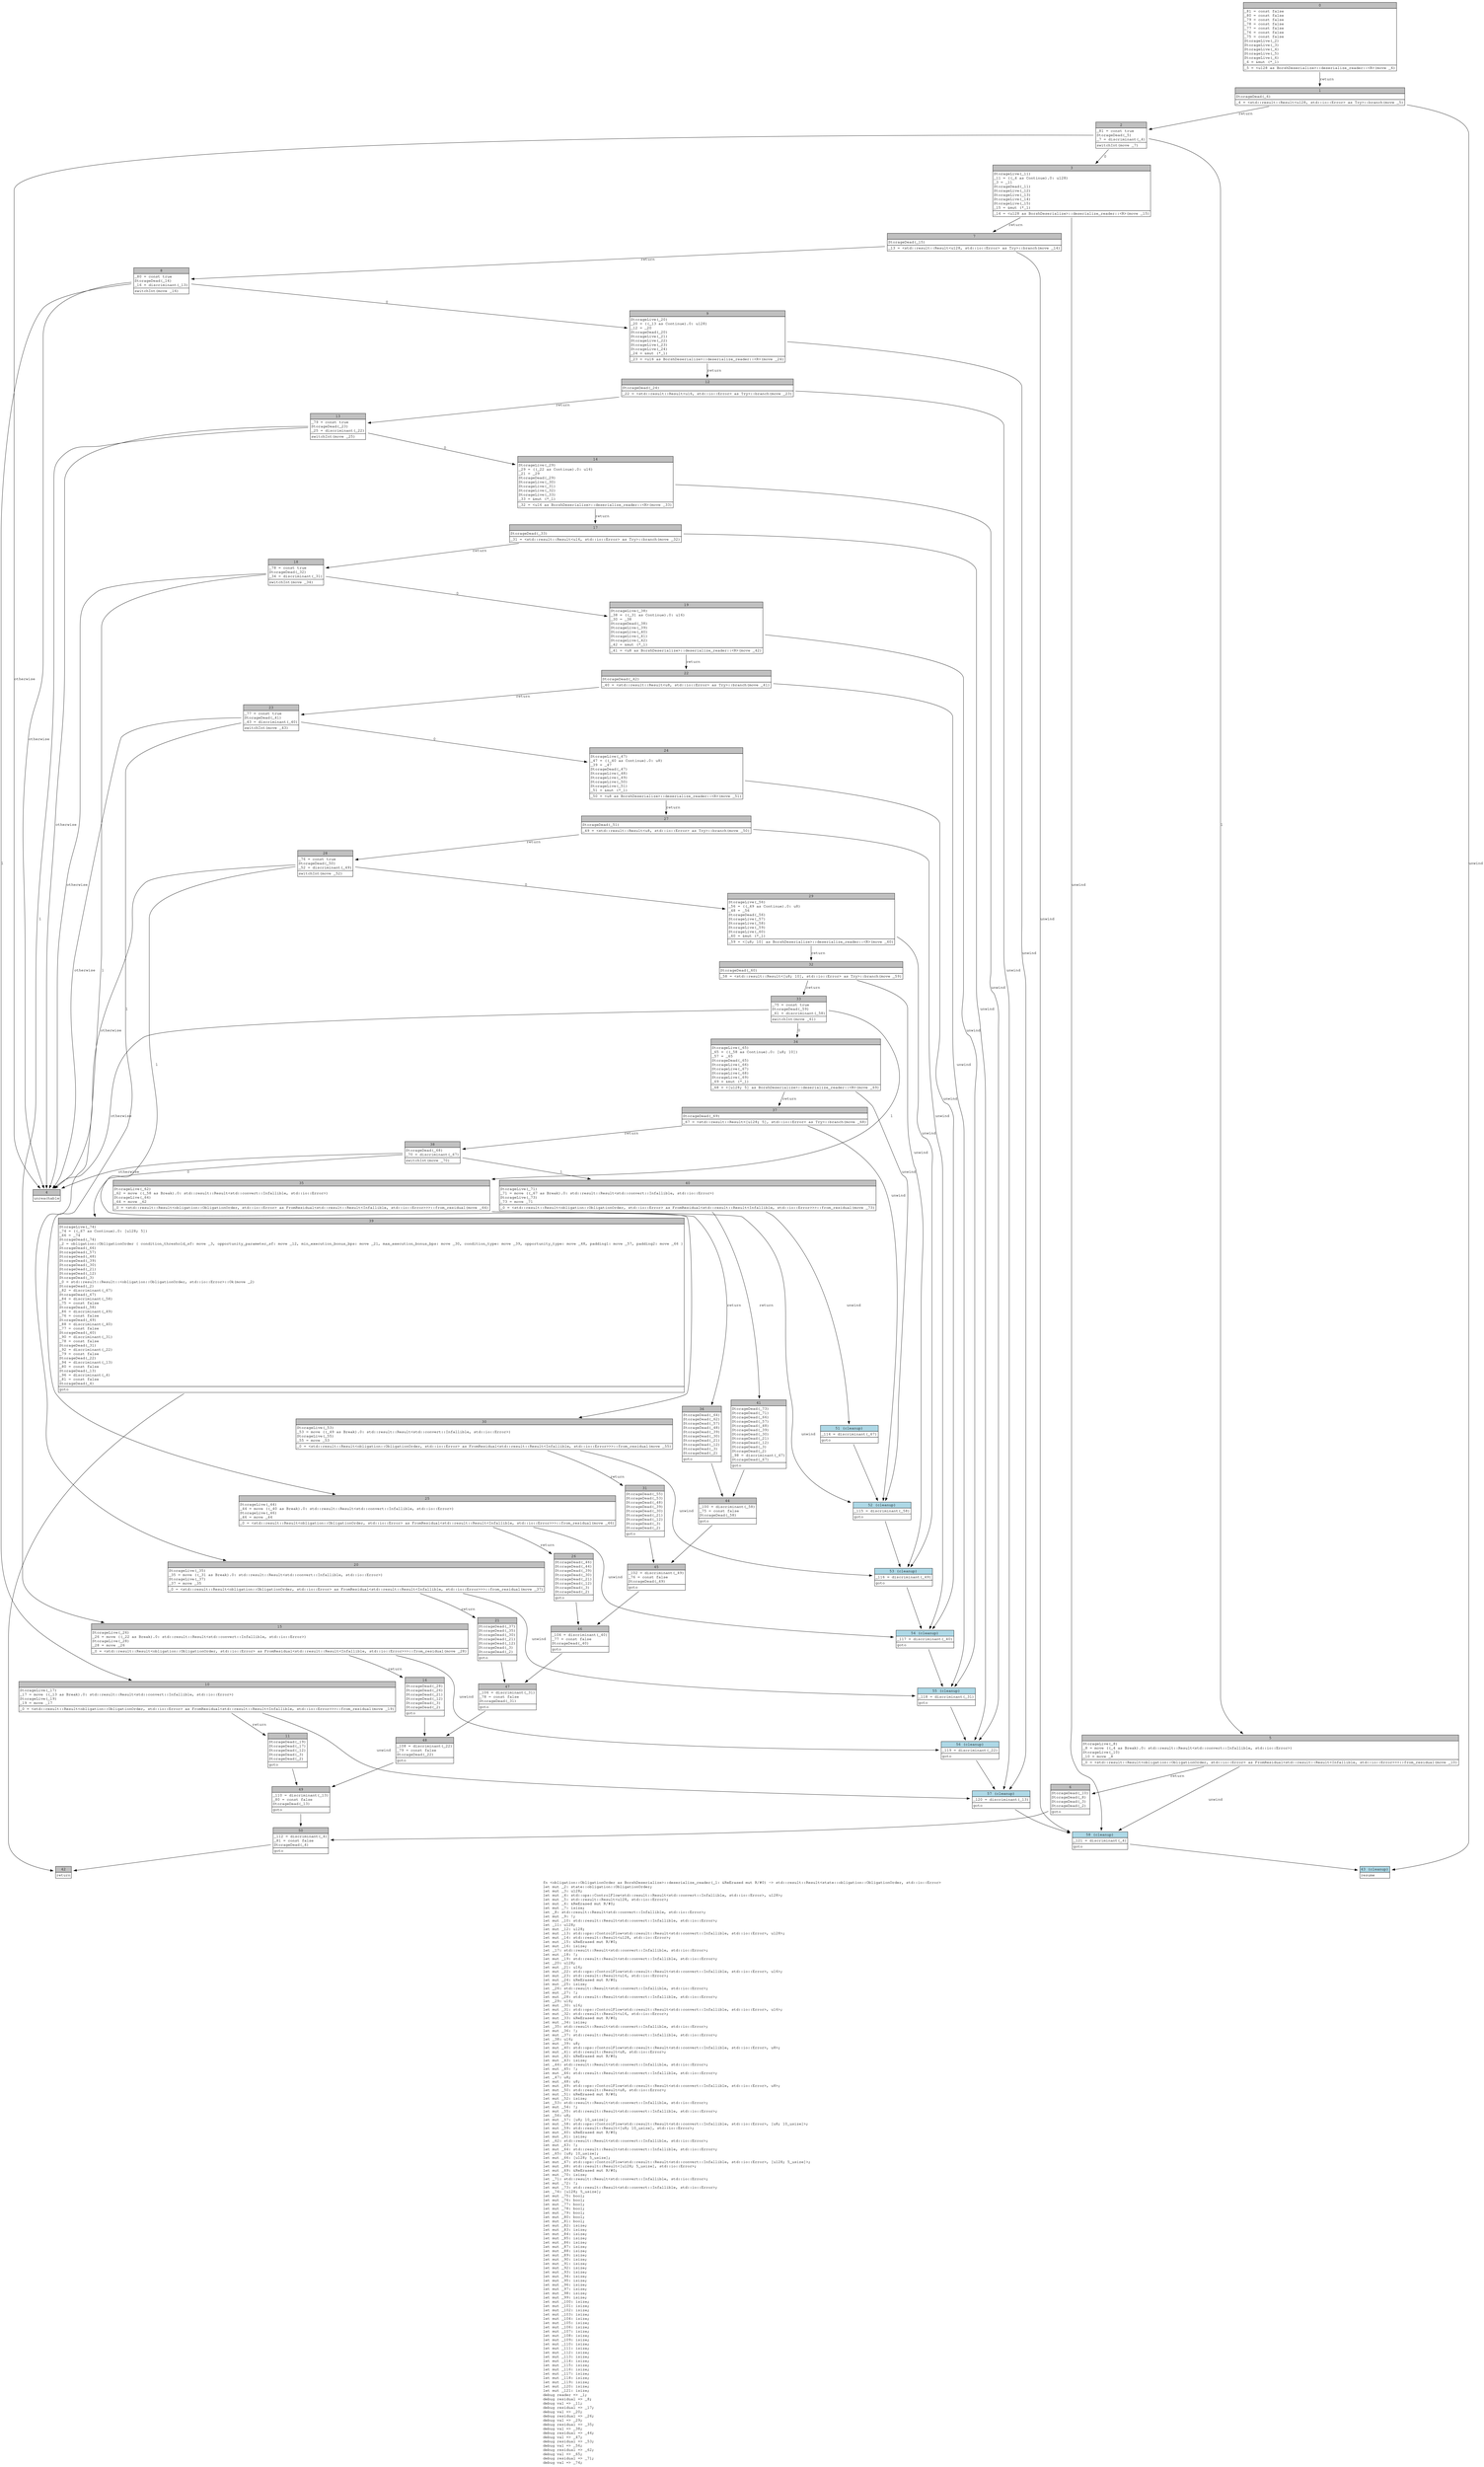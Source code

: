 digraph Mir_0_8381 {
    graph [fontname="Courier, monospace"];
    node [fontname="Courier, monospace"];
    edge [fontname="Courier, monospace"];
    label=<fn &lt;obligation::ObligationOrder as BorshDeserialize&gt;::deserialize_reader(_1: &amp;ReErased mut R/#0) -&gt; std::result::Result&lt;state::obligation::ObligationOrder, std::io::Error&gt;<br align="left"/>let mut _2: state::obligation::ObligationOrder;<br align="left"/>let mut _3: u128;<br align="left"/>let mut _4: std::ops::ControlFlow&lt;std::result::Result&lt;std::convert::Infallible, std::io::Error&gt;, u128&gt;;<br align="left"/>let mut _5: std::result::Result&lt;u128, std::io::Error&gt;;<br align="left"/>let mut _6: &amp;ReErased mut R/#0;<br align="left"/>let mut _7: isize;<br align="left"/>let _8: std::result::Result&lt;std::convert::Infallible, std::io::Error&gt;;<br align="left"/>let mut _9: !;<br align="left"/>let mut _10: std::result::Result&lt;std::convert::Infallible, std::io::Error&gt;;<br align="left"/>let _11: u128;<br align="left"/>let mut _12: u128;<br align="left"/>let mut _13: std::ops::ControlFlow&lt;std::result::Result&lt;std::convert::Infallible, std::io::Error&gt;, u128&gt;;<br align="left"/>let mut _14: std::result::Result&lt;u128, std::io::Error&gt;;<br align="left"/>let mut _15: &amp;ReErased mut R/#0;<br align="left"/>let mut _16: isize;<br align="left"/>let _17: std::result::Result&lt;std::convert::Infallible, std::io::Error&gt;;<br align="left"/>let mut _18: !;<br align="left"/>let mut _19: std::result::Result&lt;std::convert::Infallible, std::io::Error&gt;;<br align="left"/>let _20: u128;<br align="left"/>let mut _21: u16;<br align="left"/>let mut _22: std::ops::ControlFlow&lt;std::result::Result&lt;std::convert::Infallible, std::io::Error&gt;, u16&gt;;<br align="left"/>let mut _23: std::result::Result&lt;u16, std::io::Error&gt;;<br align="left"/>let mut _24: &amp;ReErased mut R/#0;<br align="left"/>let mut _25: isize;<br align="left"/>let _26: std::result::Result&lt;std::convert::Infallible, std::io::Error&gt;;<br align="left"/>let mut _27: !;<br align="left"/>let mut _28: std::result::Result&lt;std::convert::Infallible, std::io::Error&gt;;<br align="left"/>let _29: u16;<br align="left"/>let mut _30: u16;<br align="left"/>let mut _31: std::ops::ControlFlow&lt;std::result::Result&lt;std::convert::Infallible, std::io::Error&gt;, u16&gt;;<br align="left"/>let mut _32: std::result::Result&lt;u16, std::io::Error&gt;;<br align="left"/>let mut _33: &amp;ReErased mut R/#0;<br align="left"/>let mut _34: isize;<br align="left"/>let _35: std::result::Result&lt;std::convert::Infallible, std::io::Error&gt;;<br align="left"/>let mut _36: !;<br align="left"/>let mut _37: std::result::Result&lt;std::convert::Infallible, std::io::Error&gt;;<br align="left"/>let _38: u16;<br align="left"/>let mut _39: u8;<br align="left"/>let mut _40: std::ops::ControlFlow&lt;std::result::Result&lt;std::convert::Infallible, std::io::Error&gt;, u8&gt;;<br align="left"/>let mut _41: std::result::Result&lt;u8, std::io::Error&gt;;<br align="left"/>let mut _42: &amp;ReErased mut R/#0;<br align="left"/>let mut _43: isize;<br align="left"/>let _44: std::result::Result&lt;std::convert::Infallible, std::io::Error&gt;;<br align="left"/>let mut _45: !;<br align="left"/>let mut _46: std::result::Result&lt;std::convert::Infallible, std::io::Error&gt;;<br align="left"/>let _47: u8;<br align="left"/>let mut _48: u8;<br align="left"/>let mut _49: std::ops::ControlFlow&lt;std::result::Result&lt;std::convert::Infallible, std::io::Error&gt;, u8&gt;;<br align="left"/>let mut _50: std::result::Result&lt;u8, std::io::Error&gt;;<br align="left"/>let mut _51: &amp;ReErased mut R/#0;<br align="left"/>let mut _52: isize;<br align="left"/>let _53: std::result::Result&lt;std::convert::Infallible, std::io::Error&gt;;<br align="left"/>let mut _54: !;<br align="left"/>let mut _55: std::result::Result&lt;std::convert::Infallible, std::io::Error&gt;;<br align="left"/>let _56: u8;<br align="left"/>let mut _57: [u8; 10_usize];<br align="left"/>let mut _58: std::ops::ControlFlow&lt;std::result::Result&lt;std::convert::Infallible, std::io::Error&gt;, [u8; 10_usize]&gt;;<br align="left"/>let mut _59: std::result::Result&lt;[u8; 10_usize], std::io::Error&gt;;<br align="left"/>let mut _60: &amp;ReErased mut R/#0;<br align="left"/>let mut _61: isize;<br align="left"/>let _62: std::result::Result&lt;std::convert::Infallible, std::io::Error&gt;;<br align="left"/>let mut _63: !;<br align="left"/>let mut _64: std::result::Result&lt;std::convert::Infallible, std::io::Error&gt;;<br align="left"/>let _65: [u8; 10_usize];<br align="left"/>let mut _66: [u128; 5_usize];<br align="left"/>let mut _67: std::ops::ControlFlow&lt;std::result::Result&lt;std::convert::Infallible, std::io::Error&gt;, [u128; 5_usize]&gt;;<br align="left"/>let mut _68: std::result::Result&lt;[u128; 5_usize], std::io::Error&gt;;<br align="left"/>let mut _69: &amp;ReErased mut R/#0;<br align="left"/>let mut _70: isize;<br align="left"/>let _71: std::result::Result&lt;std::convert::Infallible, std::io::Error&gt;;<br align="left"/>let mut _72: !;<br align="left"/>let mut _73: std::result::Result&lt;std::convert::Infallible, std::io::Error&gt;;<br align="left"/>let _74: [u128; 5_usize];<br align="left"/>let mut _75: bool;<br align="left"/>let mut _76: bool;<br align="left"/>let mut _77: bool;<br align="left"/>let mut _78: bool;<br align="left"/>let mut _79: bool;<br align="left"/>let mut _80: bool;<br align="left"/>let mut _81: bool;<br align="left"/>let mut _82: isize;<br align="left"/>let mut _83: isize;<br align="left"/>let mut _84: isize;<br align="left"/>let mut _85: isize;<br align="left"/>let mut _86: isize;<br align="left"/>let mut _87: isize;<br align="left"/>let mut _88: isize;<br align="left"/>let mut _89: isize;<br align="left"/>let mut _90: isize;<br align="left"/>let mut _91: isize;<br align="left"/>let mut _92: isize;<br align="left"/>let mut _93: isize;<br align="left"/>let mut _94: isize;<br align="left"/>let mut _95: isize;<br align="left"/>let mut _96: isize;<br align="left"/>let mut _97: isize;<br align="left"/>let mut _98: isize;<br align="left"/>let mut _99: isize;<br align="left"/>let mut _100: isize;<br align="left"/>let mut _101: isize;<br align="left"/>let mut _102: isize;<br align="left"/>let mut _103: isize;<br align="left"/>let mut _104: isize;<br align="left"/>let mut _105: isize;<br align="left"/>let mut _106: isize;<br align="left"/>let mut _107: isize;<br align="left"/>let mut _108: isize;<br align="left"/>let mut _109: isize;<br align="left"/>let mut _110: isize;<br align="left"/>let mut _111: isize;<br align="left"/>let mut _112: isize;<br align="left"/>let mut _113: isize;<br align="left"/>let mut _114: isize;<br align="left"/>let mut _115: isize;<br align="left"/>let mut _116: isize;<br align="left"/>let mut _117: isize;<br align="left"/>let mut _118: isize;<br align="left"/>let mut _119: isize;<br align="left"/>let mut _120: isize;<br align="left"/>let mut _121: isize;<br align="left"/>debug reader =&gt; _1;<br align="left"/>debug residual =&gt; _8;<br align="left"/>debug val =&gt; _11;<br align="left"/>debug residual =&gt; _17;<br align="left"/>debug val =&gt; _20;<br align="left"/>debug residual =&gt; _26;<br align="left"/>debug val =&gt; _29;<br align="left"/>debug residual =&gt; _35;<br align="left"/>debug val =&gt; _38;<br align="left"/>debug residual =&gt; _44;<br align="left"/>debug val =&gt; _47;<br align="left"/>debug residual =&gt; _53;<br align="left"/>debug val =&gt; _56;<br align="left"/>debug residual =&gt; _62;<br align="left"/>debug val =&gt; _65;<br align="left"/>debug residual =&gt; _71;<br align="left"/>debug val =&gt; _74;<br align="left"/>>;
    bb0__0_8381 [shape="none", label=<<table border="0" cellborder="1" cellspacing="0"><tr><td bgcolor="gray" align="center" colspan="1">0</td></tr><tr><td align="left" balign="left">_81 = const false<br/>_80 = const false<br/>_79 = const false<br/>_78 = const false<br/>_77 = const false<br/>_76 = const false<br/>_75 = const false<br/>StorageLive(_2)<br/>StorageLive(_3)<br/>StorageLive(_4)<br/>StorageLive(_5)<br/>StorageLive(_6)<br/>_6 = &amp;mut (*_1)<br/></td></tr><tr><td align="left">_5 = &lt;u128 as BorshDeserialize&gt;::deserialize_reader::&lt;R&gt;(move _6)</td></tr></table>>];
    bb1__0_8381 [shape="none", label=<<table border="0" cellborder="1" cellspacing="0"><tr><td bgcolor="gray" align="center" colspan="1">1</td></tr><tr><td align="left" balign="left">StorageDead(_6)<br/></td></tr><tr><td align="left">_4 = &lt;std::result::Result&lt;u128, std::io::Error&gt; as Try&gt;::branch(move _5)</td></tr></table>>];
    bb2__0_8381 [shape="none", label=<<table border="0" cellborder="1" cellspacing="0"><tr><td bgcolor="gray" align="center" colspan="1">2</td></tr><tr><td align="left" balign="left">_81 = const true<br/>StorageDead(_5)<br/>_7 = discriminant(_4)<br/></td></tr><tr><td align="left">switchInt(move _7)</td></tr></table>>];
    bb3__0_8381 [shape="none", label=<<table border="0" cellborder="1" cellspacing="0"><tr><td bgcolor="gray" align="center" colspan="1">3</td></tr><tr><td align="left" balign="left">StorageLive(_11)<br/>_11 = ((_4 as Continue).0: u128)<br/>_3 = _11<br/>StorageDead(_11)<br/>StorageLive(_12)<br/>StorageLive(_13)<br/>StorageLive(_14)<br/>StorageLive(_15)<br/>_15 = &amp;mut (*_1)<br/></td></tr><tr><td align="left">_14 = &lt;u128 as BorshDeserialize&gt;::deserialize_reader::&lt;R&gt;(move _15)</td></tr></table>>];
    bb4__0_8381 [shape="none", label=<<table border="0" cellborder="1" cellspacing="0"><tr><td bgcolor="gray" align="center" colspan="1">4</td></tr><tr><td align="left">unreachable</td></tr></table>>];
    bb5__0_8381 [shape="none", label=<<table border="0" cellborder="1" cellspacing="0"><tr><td bgcolor="gray" align="center" colspan="1">5</td></tr><tr><td align="left" balign="left">StorageLive(_8)<br/>_8 = move ((_4 as Break).0: std::result::Result&lt;std::convert::Infallible, std::io::Error&gt;)<br/>StorageLive(_10)<br/>_10 = move _8<br/></td></tr><tr><td align="left">_0 = &lt;std::result::Result&lt;obligation::ObligationOrder, std::io::Error&gt; as FromResidual&lt;std::result::Result&lt;Infallible, std::io::Error&gt;&gt;&gt;::from_residual(move _10)</td></tr></table>>];
    bb6__0_8381 [shape="none", label=<<table border="0" cellborder="1" cellspacing="0"><tr><td bgcolor="gray" align="center" colspan="1">6</td></tr><tr><td align="left" balign="left">StorageDead(_10)<br/>StorageDead(_8)<br/>StorageDead(_3)<br/>StorageDead(_2)<br/></td></tr><tr><td align="left">goto</td></tr></table>>];
    bb7__0_8381 [shape="none", label=<<table border="0" cellborder="1" cellspacing="0"><tr><td bgcolor="gray" align="center" colspan="1">7</td></tr><tr><td align="left" balign="left">StorageDead(_15)<br/></td></tr><tr><td align="left">_13 = &lt;std::result::Result&lt;u128, std::io::Error&gt; as Try&gt;::branch(move _14)</td></tr></table>>];
    bb8__0_8381 [shape="none", label=<<table border="0" cellborder="1" cellspacing="0"><tr><td bgcolor="gray" align="center" colspan="1">8</td></tr><tr><td align="left" balign="left">_80 = const true<br/>StorageDead(_14)<br/>_16 = discriminant(_13)<br/></td></tr><tr><td align="left">switchInt(move _16)</td></tr></table>>];
    bb9__0_8381 [shape="none", label=<<table border="0" cellborder="1" cellspacing="0"><tr><td bgcolor="gray" align="center" colspan="1">9</td></tr><tr><td align="left" balign="left">StorageLive(_20)<br/>_20 = ((_13 as Continue).0: u128)<br/>_12 = _20<br/>StorageDead(_20)<br/>StorageLive(_21)<br/>StorageLive(_22)<br/>StorageLive(_23)<br/>StorageLive(_24)<br/>_24 = &amp;mut (*_1)<br/></td></tr><tr><td align="left">_23 = &lt;u16 as BorshDeserialize&gt;::deserialize_reader::&lt;R&gt;(move _24)</td></tr></table>>];
    bb10__0_8381 [shape="none", label=<<table border="0" cellborder="1" cellspacing="0"><tr><td bgcolor="gray" align="center" colspan="1">10</td></tr><tr><td align="left" balign="left">StorageLive(_17)<br/>_17 = move ((_13 as Break).0: std::result::Result&lt;std::convert::Infallible, std::io::Error&gt;)<br/>StorageLive(_19)<br/>_19 = move _17<br/></td></tr><tr><td align="left">_0 = &lt;std::result::Result&lt;obligation::ObligationOrder, std::io::Error&gt; as FromResidual&lt;std::result::Result&lt;Infallible, std::io::Error&gt;&gt;&gt;::from_residual(move _19)</td></tr></table>>];
    bb11__0_8381 [shape="none", label=<<table border="0" cellborder="1" cellspacing="0"><tr><td bgcolor="gray" align="center" colspan="1">11</td></tr><tr><td align="left" balign="left">StorageDead(_19)<br/>StorageDead(_17)<br/>StorageDead(_12)<br/>StorageDead(_3)<br/>StorageDead(_2)<br/></td></tr><tr><td align="left">goto</td></tr></table>>];
    bb12__0_8381 [shape="none", label=<<table border="0" cellborder="1" cellspacing="0"><tr><td bgcolor="gray" align="center" colspan="1">12</td></tr><tr><td align="left" balign="left">StorageDead(_24)<br/></td></tr><tr><td align="left">_22 = &lt;std::result::Result&lt;u16, std::io::Error&gt; as Try&gt;::branch(move _23)</td></tr></table>>];
    bb13__0_8381 [shape="none", label=<<table border="0" cellborder="1" cellspacing="0"><tr><td bgcolor="gray" align="center" colspan="1">13</td></tr><tr><td align="left" balign="left">_79 = const true<br/>StorageDead(_23)<br/>_25 = discriminant(_22)<br/></td></tr><tr><td align="left">switchInt(move _25)</td></tr></table>>];
    bb14__0_8381 [shape="none", label=<<table border="0" cellborder="1" cellspacing="0"><tr><td bgcolor="gray" align="center" colspan="1">14</td></tr><tr><td align="left" balign="left">StorageLive(_29)<br/>_29 = ((_22 as Continue).0: u16)<br/>_21 = _29<br/>StorageDead(_29)<br/>StorageLive(_30)<br/>StorageLive(_31)<br/>StorageLive(_32)<br/>StorageLive(_33)<br/>_33 = &amp;mut (*_1)<br/></td></tr><tr><td align="left">_32 = &lt;u16 as BorshDeserialize&gt;::deserialize_reader::&lt;R&gt;(move _33)</td></tr></table>>];
    bb15__0_8381 [shape="none", label=<<table border="0" cellborder="1" cellspacing="0"><tr><td bgcolor="gray" align="center" colspan="1">15</td></tr><tr><td align="left" balign="left">StorageLive(_26)<br/>_26 = move ((_22 as Break).0: std::result::Result&lt;std::convert::Infallible, std::io::Error&gt;)<br/>StorageLive(_28)<br/>_28 = move _26<br/></td></tr><tr><td align="left">_0 = &lt;std::result::Result&lt;obligation::ObligationOrder, std::io::Error&gt; as FromResidual&lt;std::result::Result&lt;Infallible, std::io::Error&gt;&gt;&gt;::from_residual(move _28)</td></tr></table>>];
    bb16__0_8381 [shape="none", label=<<table border="0" cellborder="1" cellspacing="0"><tr><td bgcolor="gray" align="center" colspan="1">16</td></tr><tr><td align="left" balign="left">StorageDead(_28)<br/>StorageDead(_26)<br/>StorageDead(_21)<br/>StorageDead(_12)<br/>StorageDead(_3)<br/>StorageDead(_2)<br/></td></tr><tr><td align="left">goto</td></tr></table>>];
    bb17__0_8381 [shape="none", label=<<table border="0" cellborder="1" cellspacing="0"><tr><td bgcolor="gray" align="center" colspan="1">17</td></tr><tr><td align="left" balign="left">StorageDead(_33)<br/></td></tr><tr><td align="left">_31 = &lt;std::result::Result&lt;u16, std::io::Error&gt; as Try&gt;::branch(move _32)</td></tr></table>>];
    bb18__0_8381 [shape="none", label=<<table border="0" cellborder="1" cellspacing="0"><tr><td bgcolor="gray" align="center" colspan="1">18</td></tr><tr><td align="left" balign="left">_78 = const true<br/>StorageDead(_32)<br/>_34 = discriminant(_31)<br/></td></tr><tr><td align="left">switchInt(move _34)</td></tr></table>>];
    bb19__0_8381 [shape="none", label=<<table border="0" cellborder="1" cellspacing="0"><tr><td bgcolor="gray" align="center" colspan="1">19</td></tr><tr><td align="left" balign="left">StorageLive(_38)<br/>_38 = ((_31 as Continue).0: u16)<br/>_30 = _38<br/>StorageDead(_38)<br/>StorageLive(_39)<br/>StorageLive(_40)<br/>StorageLive(_41)<br/>StorageLive(_42)<br/>_42 = &amp;mut (*_1)<br/></td></tr><tr><td align="left">_41 = &lt;u8 as BorshDeserialize&gt;::deserialize_reader::&lt;R&gt;(move _42)</td></tr></table>>];
    bb20__0_8381 [shape="none", label=<<table border="0" cellborder="1" cellspacing="0"><tr><td bgcolor="gray" align="center" colspan="1">20</td></tr><tr><td align="left" balign="left">StorageLive(_35)<br/>_35 = move ((_31 as Break).0: std::result::Result&lt;std::convert::Infallible, std::io::Error&gt;)<br/>StorageLive(_37)<br/>_37 = move _35<br/></td></tr><tr><td align="left">_0 = &lt;std::result::Result&lt;obligation::ObligationOrder, std::io::Error&gt; as FromResidual&lt;std::result::Result&lt;Infallible, std::io::Error&gt;&gt;&gt;::from_residual(move _37)</td></tr></table>>];
    bb21__0_8381 [shape="none", label=<<table border="0" cellborder="1" cellspacing="0"><tr><td bgcolor="gray" align="center" colspan="1">21</td></tr><tr><td align="left" balign="left">StorageDead(_37)<br/>StorageDead(_35)<br/>StorageDead(_30)<br/>StorageDead(_21)<br/>StorageDead(_12)<br/>StorageDead(_3)<br/>StorageDead(_2)<br/></td></tr><tr><td align="left">goto</td></tr></table>>];
    bb22__0_8381 [shape="none", label=<<table border="0" cellborder="1" cellspacing="0"><tr><td bgcolor="gray" align="center" colspan="1">22</td></tr><tr><td align="left" balign="left">StorageDead(_42)<br/></td></tr><tr><td align="left">_40 = &lt;std::result::Result&lt;u8, std::io::Error&gt; as Try&gt;::branch(move _41)</td></tr></table>>];
    bb23__0_8381 [shape="none", label=<<table border="0" cellborder="1" cellspacing="0"><tr><td bgcolor="gray" align="center" colspan="1">23</td></tr><tr><td align="left" balign="left">_77 = const true<br/>StorageDead(_41)<br/>_43 = discriminant(_40)<br/></td></tr><tr><td align="left">switchInt(move _43)</td></tr></table>>];
    bb24__0_8381 [shape="none", label=<<table border="0" cellborder="1" cellspacing="0"><tr><td bgcolor="gray" align="center" colspan="1">24</td></tr><tr><td align="left" balign="left">StorageLive(_47)<br/>_47 = ((_40 as Continue).0: u8)<br/>_39 = _47<br/>StorageDead(_47)<br/>StorageLive(_48)<br/>StorageLive(_49)<br/>StorageLive(_50)<br/>StorageLive(_51)<br/>_51 = &amp;mut (*_1)<br/></td></tr><tr><td align="left">_50 = &lt;u8 as BorshDeserialize&gt;::deserialize_reader::&lt;R&gt;(move _51)</td></tr></table>>];
    bb25__0_8381 [shape="none", label=<<table border="0" cellborder="1" cellspacing="0"><tr><td bgcolor="gray" align="center" colspan="1">25</td></tr><tr><td align="left" balign="left">StorageLive(_44)<br/>_44 = move ((_40 as Break).0: std::result::Result&lt;std::convert::Infallible, std::io::Error&gt;)<br/>StorageLive(_46)<br/>_46 = move _44<br/></td></tr><tr><td align="left">_0 = &lt;std::result::Result&lt;obligation::ObligationOrder, std::io::Error&gt; as FromResidual&lt;std::result::Result&lt;Infallible, std::io::Error&gt;&gt;&gt;::from_residual(move _46)</td></tr></table>>];
    bb26__0_8381 [shape="none", label=<<table border="0" cellborder="1" cellspacing="0"><tr><td bgcolor="gray" align="center" colspan="1">26</td></tr><tr><td align="left" balign="left">StorageDead(_46)<br/>StorageDead(_44)<br/>StorageDead(_39)<br/>StorageDead(_30)<br/>StorageDead(_21)<br/>StorageDead(_12)<br/>StorageDead(_3)<br/>StorageDead(_2)<br/></td></tr><tr><td align="left">goto</td></tr></table>>];
    bb27__0_8381 [shape="none", label=<<table border="0" cellborder="1" cellspacing="0"><tr><td bgcolor="gray" align="center" colspan="1">27</td></tr><tr><td align="left" balign="left">StorageDead(_51)<br/></td></tr><tr><td align="left">_49 = &lt;std::result::Result&lt;u8, std::io::Error&gt; as Try&gt;::branch(move _50)</td></tr></table>>];
    bb28__0_8381 [shape="none", label=<<table border="0" cellborder="1" cellspacing="0"><tr><td bgcolor="gray" align="center" colspan="1">28</td></tr><tr><td align="left" balign="left">_76 = const true<br/>StorageDead(_50)<br/>_52 = discriminant(_49)<br/></td></tr><tr><td align="left">switchInt(move _52)</td></tr></table>>];
    bb29__0_8381 [shape="none", label=<<table border="0" cellborder="1" cellspacing="0"><tr><td bgcolor="gray" align="center" colspan="1">29</td></tr><tr><td align="left" balign="left">StorageLive(_56)<br/>_56 = ((_49 as Continue).0: u8)<br/>_48 = _56<br/>StorageDead(_56)<br/>StorageLive(_57)<br/>StorageLive(_58)<br/>StorageLive(_59)<br/>StorageLive(_60)<br/>_60 = &amp;mut (*_1)<br/></td></tr><tr><td align="left">_59 = &lt;[u8; 10] as BorshDeserialize&gt;::deserialize_reader::&lt;R&gt;(move _60)</td></tr></table>>];
    bb30__0_8381 [shape="none", label=<<table border="0" cellborder="1" cellspacing="0"><tr><td bgcolor="gray" align="center" colspan="1">30</td></tr><tr><td align="left" balign="left">StorageLive(_53)<br/>_53 = move ((_49 as Break).0: std::result::Result&lt;std::convert::Infallible, std::io::Error&gt;)<br/>StorageLive(_55)<br/>_55 = move _53<br/></td></tr><tr><td align="left">_0 = &lt;std::result::Result&lt;obligation::ObligationOrder, std::io::Error&gt; as FromResidual&lt;std::result::Result&lt;Infallible, std::io::Error&gt;&gt;&gt;::from_residual(move _55)</td></tr></table>>];
    bb31__0_8381 [shape="none", label=<<table border="0" cellborder="1" cellspacing="0"><tr><td bgcolor="gray" align="center" colspan="1">31</td></tr><tr><td align="left" balign="left">StorageDead(_55)<br/>StorageDead(_53)<br/>StorageDead(_48)<br/>StorageDead(_39)<br/>StorageDead(_30)<br/>StorageDead(_21)<br/>StorageDead(_12)<br/>StorageDead(_3)<br/>StorageDead(_2)<br/></td></tr><tr><td align="left">goto</td></tr></table>>];
    bb32__0_8381 [shape="none", label=<<table border="0" cellborder="1" cellspacing="0"><tr><td bgcolor="gray" align="center" colspan="1">32</td></tr><tr><td align="left" balign="left">StorageDead(_60)<br/></td></tr><tr><td align="left">_58 = &lt;std::result::Result&lt;[u8; 10], std::io::Error&gt; as Try&gt;::branch(move _59)</td></tr></table>>];
    bb33__0_8381 [shape="none", label=<<table border="0" cellborder="1" cellspacing="0"><tr><td bgcolor="gray" align="center" colspan="1">33</td></tr><tr><td align="left" balign="left">_75 = const true<br/>StorageDead(_59)<br/>_61 = discriminant(_58)<br/></td></tr><tr><td align="left">switchInt(move _61)</td></tr></table>>];
    bb34__0_8381 [shape="none", label=<<table border="0" cellborder="1" cellspacing="0"><tr><td bgcolor="gray" align="center" colspan="1">34</td></tr><tr><td align="left" balign="left">StorageLive(_65)<br/>_65 = ((_58 as Continue).0: [u8; 10])<br/>_57 = _65<br/>StorageDead(_65)<br/>StorageLive(_66)<br/>StorageLive(_67)<br/>StorageLive(_68)<br/>StorageLive(_69)<br/>_69 = &amp;mut (*_1)<br/></td></tr><tr><td align="left">_68 = &lt;[u128; 5] as BorshDeserialize&gt;::deserialize_reader::&lt;R&gt;(move _69)</td></tr></table>>];
    bb35__0_8381 [shape="none", label=<<table border="0" cellborder="1" cellspacing="0"><tr><td bgcolor="gray" align="center" colspan="1">35</td></tr><tr><td align="left" balign="left">StorageLive(_62)<br/>_62 = move ((_58 as Break).0: std::result::Result&lt;std::convert::Infallible, std::io::Error&gt;)<br/>StorageLive(_64)<br/>_64 = move _62<br/></td></tr><tr><td align="left">_0 = &lt;std::result::Result&lt;obligation::ObligationOrder, std::io::Error&gt; as FromResidual&lt;std::result::Result&lt;Infallible, std::io::Error&gt;&gt;&gt;::from_residual(move _64)</td></tr></table>>];
    bb36__0_8381 [shape="none", label=<<table border="0" cellborder="1" cellspacing="0"><tr><td bgcolor="gray" align="center" colspan="1">36</td></tr><tr><td align="left" balign="left">StorageDead(_64)<br/>StorageDead(_62)<br/>StorageDead(_57)<br/>StorageDead(_48)<br/>StorageDead(_39)<br/>StorageDead(_30)<br/>StorageDead(_21)<br/>StorageDead(_12)<br/>StorageDead(_3)<br/>StorageDead(_2)<br/></td></tr><tr><td align="left">goto</td></tr></table>>];
    bb37__0_8381 [shape="none", label=<<table border="0" cellborder="1" cellspacing="0"><tr><td bgcolor="gray" align="center" colspan="1">37</td></tr><tr><td align="left" balign="left">StorageDead(_69)<br/></td></tr><tr><td align="left">_67 = &lt;std::result::Result&lt;[u128; 5], std::io::Error&gt; as Try&gt;::branch(move _68)</td></tr></table>>];
    bb38__0_8381 [shape="none", label=<<table border="0" cellborder="1" cellspacing="0"><tr><td bgcolor="gray" align="center" colspan="1">38</td></tr><tr><td align="left" balign="left">StorageDead(_68)<br/>_70 = discriminant(_67)<br/></td></tr><tr><td align="left">switchInt(move _70)</td></tr></table>>];
    bb39__0_8381 [shape="none", label=<<table border="0" cellborder="1" cellspacing="0"><tr><td bgcolor="gray" align="center" colspan="1">39</td></tr><tr><td align="left" balign="left">StorageLive(_74)<br/>_74 = ((_67 as Continue).0: [u128; 5])<br/>_66 = _74<br/>StorageDead(_74)<br/>_2 = obligation::ObligationOrder { condition_threshold_sf: move _3, opportunity_parameter_sf: move _12, min_execution_bonus_bps: move _21, max_execution_bonus_bps: move _30, condition_type: move _39, opportunity_type: move _48, padding1: move _57, padding2: move _66 }<br/>StorageDead(_66)<br/>StorageDead(_57)<br/>StorageDead(_48)<br/>StorageDead(_39)<br/>StorageDead(_30)<br/>StorageDead(_21)<br/>StorageDead(_12)<br/>StorageDead(_3)<br/>_0 = std::result::Result::&lt;obligation::ObligationOrder, std::io::Error&gt;::Ok(move _2)<br/>StorageDead(_2)<br/>_82 = discriminant(_67)<br/>StorageDead(_67)<br/>_84 = discriminant(_58)<br/>_75 = const false<br/>StorageDead(_58)<br/>_86 = discriminant(_49)<br/>_76 = const false<br/>StorageDead(_49)<br/>_88 = discriminant(_40)<br/>_77 = const false<br/>StorageDead(_40)<br/>_90 = discriminant(_31)<br/>_78 = const false<br/>StorageDead(_31)<br/>_92 = discriminant(_22)<br/>_79 = const false<br/>StorageDead(_22)<br/>_94 = discriminant(_13)<br/>_80 = const false<br/>StorageDead(_13)<br/>_96 = discriminant(_4)<br/>_81 = const false<br/>StorageDead(_4)<br/></td></tr><tr><td align="left">goto</td></tr></table>>];
    bb40__0_8381 [shape="none", label=<<table border="0" cellborder="1" cellspacing="0"><tr><td bgcolor="gray" align="center" colspan="1">40</td></tr><tr><td align="left" balign="left">StorageLive(_71)<br/>_71 = move ((_67 as Break).0: std::result::Result&lt;std::convert::Infallible, std::io::Error&gt;)<br/>StorageLive(_73)<br/>_73 = move _71<br/></td></tr><tr><td align="left">_0 = &lt;std::result::Result&lt;obligation::ObligationOrder, std::io::Error&gt; as FromResidual&lt;std::result::Result&lt;Infallible, std::io::Error&gt;&gt;&gt;::from_residual(move _73)</td></tr></table>>];
    bb41__0_8381 [shape="none", label=<<table border="0" cellborder="1" cellspacing="0"><tr><td bgcolor="gray" align="center" colspan="1">41</td></tr><tr><td align="left" balign="left">StorageDead(_73)<br/>StorageDead(_71)<br/>StorageDead(_66)<br/>StorageDead(_57)<br/>StorageDead(_48)<br/>StorageDead(_39)<br/>StorageDead(_30)<br/>StorageDead(_21)<br/>StorageDead(_12)<br/>StorageDead(_3)<br/>StorageDead(_2)<br/>_98 = discriminant(_67)<br/>StorageDead(_67)<br/></td></tr><tr><td align="left">goto</td></tr></table>>];
    bb42__0_8381 [shape="none", label=<<table border="0" cellborder="1" cellspacing="0"><tr><td bgcolor="gray" align="center" colspan="1">42</td></tr><tr><td align="left">return</td></tr></table>>];
    bb43__0_8381 [shape="none", label=<<table border="0" cellborder="1" cellspacing="0"><tr><td bgcolor="lightblue" align="center" colspan="1">43 (cleanup)</td></tr><tr><td align="left">resume</td></tr></table>>];
    bb44__0_8381 [shape="none", label=<<table border="0" cellborder="1" cellspacing="0"><tr><td bgcolor="gray" align="center" colspan="1">44</td></tr><tr><td align="left" balign="left">_100 = discriminant(_58)<br/>_75 = const false<br/>StorageDead(_58)<br/></td></tr><tr><td align="left">goto</td></tr></table>>];
    bb45__0_8381 [shape="none", label=<<table border="0" cellborder="1" cellspacing="0"><tr><td bgcolor="gray" align="center" colspan="1">45</td></tr><tr><td align="left" balign="left">_102 = discriminant(_49)<br/>_76 = const false<br/>StorageDead(_49)<br/></td></tr><tr><td align="left">goto</td></tr></table>>];
    bb46__0_8381 [shape="none", label=<<table border="0" cellborder="1" cellspacing="0"><tr><td bgcolor="gray" align="center" colspan="1">46</td></tr><tr><td align="left" balign="left">_104 = discriminant(_40)<br/>_77 = const false<br/>StorageDead(_40)<br/></td></tr><tr><td align="left">goto</td></tr></table>>];
    bb47__0_8381 [shape="none", label=<<table border="0" cellborder="1" cellspacing="0"><tr><td bgcolor="gray" align="center" colspan="1">47</td></tr><tr><td align="left" balign="left">_106 = discriminant(_31)<br/>_78 = const false<br/>StorageDead(_31)<br/></td></tr><tr><td align="left">goto</td></tr></table>>];
    bb48__0_8381 [shape="none", label=<<table border="0" cellborder="1" cellspacing="0"><tr><td bgcolor="gray" align="center" colspan="1">48</td></tr><tr><td align="left" balign="left">_108 = discriminant(_22)<br/>_79 = const false<br/>StorageDead(_22)<br/></td></tr><tr><td align="left">goto</td></tr></table>>];
    bb49__0_8381 [shape="none", label=<<table border="0" cellborder="1" cellspacing="0"><tr><td bgcolor="gray" align="center" colspan="1">49</td></tr><tr><td align="left" balign="left">_110 = discriminant(_13)<br/>_80 = const false<br/>StorageDead(_13)<br/></td></tr><tr><td align="left">goto</td></tr></table>>];
    bb50__0_8381 [shape="none", label=<<table border="0" cellborder="1" cellspacing="0"><tr><td bgcolor="gray" align="center" colspan="1">50</td></tr><tr><td align="left" balign="left">_112 = discriminant(_4)<br/>_81 = const false<br/>StorageDead(_4)<br/></td></tr><tr><td align="left">goto</td></tr></table>>];
    bb51__0_8381 [shape="none", label=<<table border="0" cellborder="1" cellspacing="0"><tr><td bgcolor="lightblue" align="center" colspan="1">51 (cleanup)</td></tr><tr><td align="left" balign="left">_114 = discriminant(_67)<br/></td></tr><tr><td align="left">goto</td></tr></table>>];
    bb52__0_8381 [shape="none", label=<<table border="0" cellborder="1" cellspacing="0"><tr><td bgcolor="lightblue" align="center" colspan="1">52 (cleanup)</td></tr><tr><td align="left" balign="left">_115 = discriminant(_58)<br/></td></tr><tr><td align="left">goto</td></tr></table>>];
    bb53__0_8381 [shape="none", label=<<table border="0" cellborder="1" cellspacing="0"><tr><td bgcolor="lightblue" align="center" colspan="1">53 (cleanup)</td></tr><tr><td align="left" balign="left">_116 = discriminant(_49)<br/></td></tr><tr><td align="left">goto</td></tr></table>>];
    bb54__0_8381 [shape="none", label=<<table border="0" cellborder="1" cellspacing="0"><tr><td bgcolor="lightblue" align="center" colspan="1">54 (cleanup)</td></tr><tr><td align="left" balign="left">_117 = discriminant(_40)<br/></td></tr><tr><td align="left">goto</td></tr></table>>];
    bb55__0_8381 [shape="none", label=<<table border="0" cellborder="1" cellspacing="0"><tr><td bgcolor="lightblue" align="center" colspan="1">55 (cleanup)</td></tr><tr><td align="left" balign="left">_118 = discriminant(_31)<br/></td></tr><tr><td align="left">goto</td></tr></table>>];
    bb56__0_8381 [shape="none", label=<<table border="0" cellborder="1" cellspacing="0"><tr><td bgcolor="lightblue" align="center" colspan="1">56 (cleanup)</td></tr><tr><td align="left" balign="left">_119 = discriminant(_22)<br/></td></tr><tr><td align="left">goto</td></tr></table>>];
    bb57__0_8381 [shape="none", label=<<table border="0" cellborder="1" cellspacing="0"><tr><td bgcolor="lightblue" align="center" colspan="1">57 (cleanup)</td></tr><tr><td align="left" balign="left">_120 = discriminant(_13)<br/></td></tr><tr><td align="left">goto</td></tr></table>>];
    bb58__0_8381 [shape="none", label=<<table border="0" cellborder="1" cellspacing="0"><tr><td bgcolor="lightblue" align="center" colspan="1">58 (cleanup)</td></tr><tr><td align="left" balign="left">_121 = discriminant(_4)<br/></td></tr><tr><td align="left">goto</td></tr></table>>];
    bb0__0_8381 -> bb1__0_8381 [label="return"];
    bb1__0_8381 -> bb2__0_8381 [label="return"];
    bb1__0_8381 -> bb43__0_8381 [label="unwind"];
    bb2__0_8381 -> bb3__0_8381 [label="0"];
    bb2__0_8381 -> bb5__0_8381 [label="1"];
    bb2__0_8381 -> bb4__0_8381 [label="otherwise"];
    bb3__0_8381 -> bb7__0_8381 [label="return"];
    bb3__0_8381 -> bb58__0_8381 [label="unwind"];
    bb5__0_8381 -> bb6__0_8381 [label="return"];
    bb5__0_8381 -> bb58__0_8381 [label="unwind"];
    bb6__0_8381 -> bb50__0_8381 [label=""];
    bb7__0_8381 -> bb8__0_8381 [label="return"];
    bb7__0_8381 -> bb58__0_8381 [label="unwind"];
    bb8__0_8381 -> bb9__0_8381 [label="0"];
    bb8__0_8381 -> bb10__0_8381 [label="1"];
    bb8__0_8381 -> bb4__0_8381 [label="otherwise"];
    bb9__0_8381 -> bb12__0_8381 [label="return"];
    bb9__0_8381 -> bb57__0_8381 [label="unwind"];
    bb10__0_8381 -> bb11__0_8381 [label="return"];
    bb10__0_8381 -> bb57__0_8381 [label="unwind"];
    bb11__0_8381 -> bb49__0_8381 [label=""];
    bb12__0_8381 -> bb13__0_8381 [label="return"];
    bb12__0_8381 -> bb57__0_8381 [label="unwind"];
    bb13__0_8381 -> bb14__0_8381 [label="0"];
    bb13__0_8381 -> bb15__0_8381 [label="1"];
    bb13__0_8381 -> bb4__0_8381 [label="otherwise"];
    bb14__0_8381 -> bb17__0_8381 [label="return"];
    bb14__0_8381 -> bb56__0_8381 [label="unwind"];
    bb15__0_8381 -> bb16__0_8381 [label="return"];
    bb15__0_8381 -> bb56__0_8381 [label="unwind"];
    bb16__0_8381 -> bb48__0_8381 [label=""];
    bb17__0_8381 -> bb18__0_8381 [label="return"];
    bb17__0_8381 -> bb56__0_8381 [label="unwind"];
    bb18__0_8381 -> bb19__0_8381 [label="0"];
    bb18__0_8381 -> bb20__0_8381 [label="1"];
    bb18__0_8381 -> bb4__0_8381 [label="otherwise"];
    bb19__0_8381 -> bb22__0_8381 [label="return"];
    bb19__0_8381 -> bb55__0_8381 [label="unwind"];
    bb20__0_8381 -> bb21__0_8381 [label="return"];
    bb20__0_8381 -> bb55__0_8381 [label="unwind"];
    bb21__0_8381 -> bb47__0_8381 [label=""];
    bb22__0_8381 -> bb23__0_8381 [label="return"];
    bb22__0_8381 -> bb55__0_8381 [label="unwind"];
    bb23__0_8381 -> bb24__0_8381 [label="0"];
    bb23__0_8381 -> bb25__0_8381 [label="1"];
    bb23__0_8381 -> bb4__0_8381 [label="otherwise"];
    bb24__0_8381 -> bb27__0_8381 [label="return"];
    bb24__0_8381 -> bb54__0_8381 [label="unwind"];
    bb25__0_8381 -> bb26__0_8381 [label="return"];
    bb25__0_8381 -> bb54__0_8381 [label="unwind"];
    bb26__0_8381 -> bb46__0_8381 [label=""];
    bb27__0_8381 -> bb28__0_8381 [label="return"];
    bb27__0_8381 -> bb54__0_8381 [label="unwind"];
    bb28__0_8381 -> bb29__0_8381 [label="0"];
    bb28__0_8381 -> bb30__0_8381 [label="1"];
    bb28__0_8381 -> bb4__0_8381 [label="otherwise"];
    bb29__0_8381 -> bb32__0_8381 [label="return"];
    bb29__0_8381 -> bb53__0_8381 [label="unwind"];
    bb30__0_8381 -> bb31__0_8381 [label="return"];
    bb30__0_8381 -> bb53__0_8381 [label="unwind"];
    bb31__0_8381 -> bb45__0_8381 [label=""];
    bb32__0_8381 -> bb33__0_8381 [label="return"];
    bb32__0_8381 -> bb53__0_8381 [label="unwind"];
    bb33__0_8381 -> bb34__0_8381 [label="0"];
    bb33__0_8381 -> bb35__0_8381 [label="1"];
    bb33__0_8381 -> bb4__0_8381 [label="otherwise"];
    bb34__0_8381 -> bb37__0_8381 [label="return"];
    bb34__0_8381 -> bb52__0_8381 [label="unwind"];
    bb35__0_8381 -> bb36__0_8381 [label="return"];
    bb35__0_8381 -> bb52__0_8381 [label="unwind"];
    bb36__0_8381 -> bb44__0_8381 [label=""];
    bb37__0_8381 -> bb38__0_8381 [label="return"];
    bb37__0_8381 -> bb52__0_8381 [label="unwind"];
    bb38__0_8381 -> bb39__0_8381 [label="0"];
    bb38__0_8381 -> bb40__0_8381 [label="1"];
    bb38__0_8381 -> bb4__0_8381 [label="otherwise"];
    bb39__0_8381 -> bb42__0_8381 [label=""];
    bb40__0_8381 -> bb41__0_8381 [label="return"];
    bb40__0_8381 -> bb51__0_8381 [label="unwind"];
    bb41__0_8381 -> bb44__0_8381 [label=""];
    bb44__0_8381 -> bb45__0_8381 [label=""];
    bb45__0_8381 -> bb46__0_8381 [label=""];
    bb46__0_8381 -> bb47__0_8381 [label=""];
    bb47__0_8381 -> bb48__0_8381 [label=""];
    bb48__0_8381 -> bb49__0_8381 [label=""];
    bb49__0_8381 -> bb50__0_8381 [label=""];
    bb50__0_8381 -> bb42__0_8381 [label=""];
    bb51__0_8381 -> bb52__0_8381 [label=""];
    bb52__0_8381 -> bb53__0_8381 [label=""];
    bb53__0_8381 -> bb54__0_8381 [label=""];
    bb54__0_8381 -> bb55__0_8381 [label=""];
    bb55__0_8381 -> bb56__0_8381 [label=""];
    bb56__0_8381 -> bb57__0_8381 [label=""];
    bb57__0_8381 -> bb58__0_8381 [label=""];
    bb58__0_8381 -> bb43__0_8381 [label=""];
}
